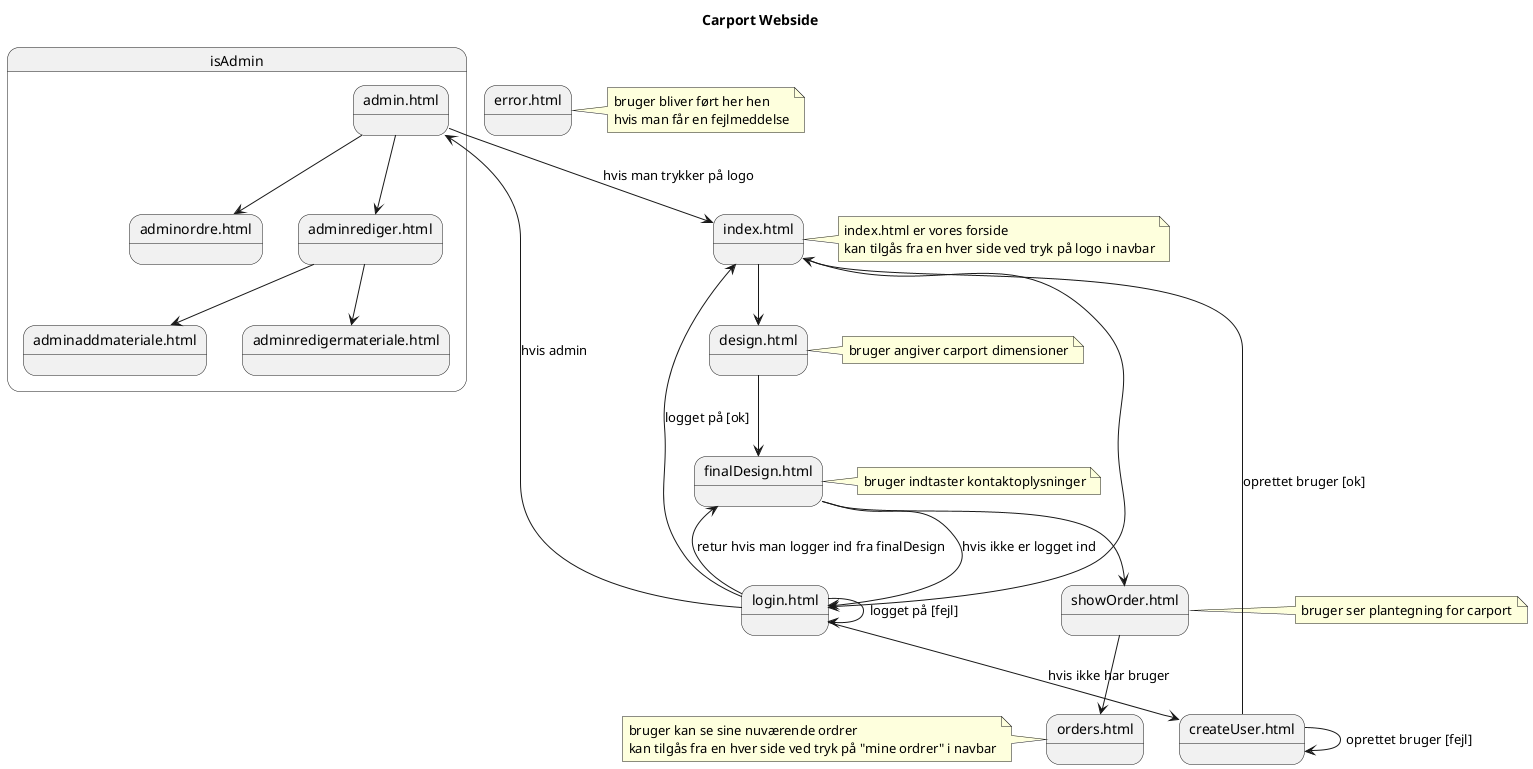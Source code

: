 @startuml
'https://plantuml.com/state-diagram

Title Carport Webside
state "index.html" as index
state "design.html" as design
state "finalDesign.html" as finalDesign
state "showOrder.html" as showOrder
state "createUser.html" as createUser
state "login.html" as login
state "orders.html" as orders
state "error.html" as error
state isAdmin
note right of index
    index.html er vores forside
    kan tilgås fra en hver side ved tryk på logo i navbar
    end note

    note right of design
    bruger angiver carport dimensioner
    end note

    note right of finalDesign
    bruger indtaster kontaktoplysninger
    end note

    note right of showOrder
    bruger ser plantegning for carport
    end note

    note left of orders
    bruger kan se sine nuværende ordrer
    kan tilgås fra en hver side ved tryk på "mine ordrer" i navbar
    end note

    note right of error
    bruger bliver ført her hen
    hvis man får en fejlmeddelse
    end note



index --> design
design --> finalDesign
finalDesign --> showOrder
finalDesign --> login :hvis ikke er logget ind
showOrder --> orders
index --> login
login --> createUser: hvis ikke har bruger
login --> index : logget på [ok]
login --> login : logget på [fejl]
login --> finalDesign: retur hvis man logger ind fra finalDesign
createUser --> index : oprettet bruger [ok]
createUser --> createUser : oprettet bruger [fejl]
state isAdmin {

    state "admin.html" as admin
    state "adminaddmateriale.html" as adminaddmateriale
    state "adminordre.html" as adminordre
    state "adminrediger.html" as adminrediger
    state "adminredigermateriale.html" as adminredigermateriale
    login --> admin : hvis admin
    admin --> adminordre
    admin --> adminrediger
    adminrediger --> adminaddmateriale
    adminrediger --> adminredigermateriale
    admin --> index : hvis man trykker på logo
}



@enduml